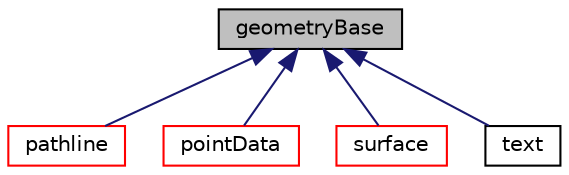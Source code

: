 digraph "geometryBase"
{
  bgcolor="transparent";
  edge [fontname="Helvetica",fontsize="10",labelfontname="Helvetica",labelfontsize="10"];
  node [fontname="Helvetica",fontsize="10",shape=record];
  Node1 [label="geometryBase",height=0.2,width=0.4,color="black", fillcolor="grey75", style="filled" fontcolor="black"];
  Node1 -> Node2 [dir="back",color="midnightblue",fontsize="10",style="solid",fontname="Helvetica"];
  Node2 [label="pathline",height=0.2,width=0.4,color="red",URL="$classFoam_1_1functionObjects_1_1runTimePostPro_1_1pathline.html",tooltip="Visualisation of line data (eg, streamlines) "];
  Node1 -> Node3 [dir="back",color="midnightblue",fontsize="10",style="solid",fontname="Helvetica"];
  Node3 [label="pointData",height=0.2,width=0.4,color="red",URL="$classFoam_1_1functionObjects_1_1runTimePostPro_1_1pointData.html",tooltip="Visualisation of point data. "];
  Node1 -> Node4 [dir="back",color="midnightblue",fontsize="10",style="solid",fontname="Helvetica"];
  Node4 [label="surface",height=0.2,width=0.4,color="red",URL="$classFoam_1_1functionObjects_1_1runTimePostPro_1_1surface.html",tooltip="Visualisation of surface data with additional routines for handling parallel distributed data..."];
  Node1 -> Node5 [dir="back",color="midnightblue",fontsize="10",style="solid",fontname="Helvetica"];
  Node5 [label="text",height=0.2,width=0.4,color="black",URL="$classFoam_1_1functionObjects_1_1runTimePostPro_1_1text.html",tooltip="Define text element for runTimePostProcessing. "];
}

